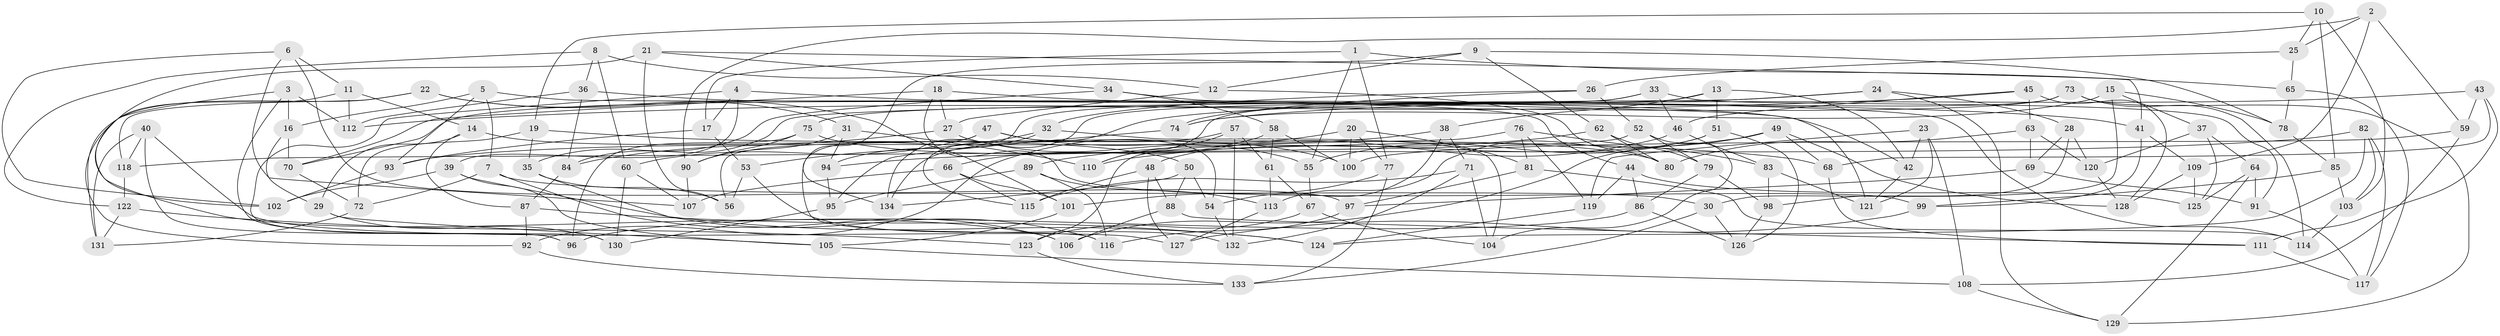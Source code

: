 // Generated by graph-tools (version 1.1) at 2025/37/03/09/25 02:37:57]
// undirected, 134 vertices, 268 edges
graph export_dot {
graph [start="1"]
  node [color=gray90,style=filled];
  1;
  2;
  3;
  4;
  5;
  6;
  7;
  8;
  9;
  10;
  11;
  12;
  13;
  14;
  15;
  16;
  17;
  18;
  19;
  20;
  21;
  22;
  23;
  24;
  25;
  26;
  27;
  28;
  29;
  30;
  31;
  32;
  33;
  34;
  35;
  36;
  37;
  38;
  39;
  40;
  41;
  42;
  43;
  44;
  45;
  46;
  47;
  48;
  49;
  50;
  51;
  52;
  53;
  54;
  55;
  56;
  57;
  58;
  59;
  60;
  61;
  62;
  63;
  64;
  65;
  66;
  67;
  68;
  69;
  70;
  71;
  72;
  73;
  74;
  75;
  76;
  77;
  78;
  79;
  80;
  81;
  82;
  83;
  84;
  85;
  86;
  87;
  88;
  89;
  90;
  91;
  92;
  93;
  94;
  95;
  96;
  97;
  98;
  99;
  100;
  101;
  102;
  103;
  104;
  105;
  106;
  107;
  108;
  109;
  110;
  111;
  112;
  113;
  114;
  115;
  116;
  117;
  118;
  119;
  120;
  121;
  122;
  123;
  124;
  125;
  126;
  127;
  128;
  129;
  130;
  131;
  132;
  133;
  134;
  1 -- 65;
  1 -- 55;
  1 -- 77;
  1 -- 17;
  2 -- 90;
  2 -- 59;
  2 -- 25;
  2 -- 109;
  3 -- 16;
  3 -- 106;
  3 -- 112;
  3 -- 96;
  4 -- 39;
  4 -- 130;
  4 -- 121;
  4 -- 17;
  5 -- 7;
  5 -- 114;
  5 -- 93;
  5 -- 16;
  6 -- 97;
  6 -- 11;
  6 -- 107;
  6 -- 102;
  7 -- 72;
  7 -- 30;
  7 -- 106;
  8 -- 60;
  8 -- 122;
  8 -- 12;
  8 -- 36;
  9 -- 62;
  9 -- 78;
  9 -- 134;
  9 -- 12;
  10 -- 25;
  10 -- 85;
  10 -- 103;
  10 -- 19;
  11 -- 92;
  11 -- 14;
  11 -- 112;
  12 -- 27;
  12 -- 80;
  13 -- 38;
  13 -- 134;
  13 -- 42;
  13 -- 51;
  14 -- 29;
  14 -- 50;
  14 -- 87;
  15 -- 30;
  15 -- 74;
  15 -- 78;
  15 -- 37;
  16 -- 29;
  16 -- 70;
  17 -- 53;
  17 -- 93;
  18 -- 41;
  18 -- 70;
  18 -- 27;
  18 -- 99;
  19 -- 35;
  19 -- 68;
  19 -- 72;
  20 -- 81;
  20 -- 100;
  20 -- 92;
  20 -- 77;
  21 -- 102;
  21 -- 34;
  21 -- 56;
  21 -- 41;
  22 -- 131;
  22 -- 118;
  22 -- 101;
  22 -- 31;
  23 -- 121;
  23 -- 42;
  23 -- 108;
  23 -- 119;
  24 -- 28;
  24 -- 84;
  24 -- 115;
  24 -- 129;
  25 -- 26;
  25 -- 65;
  26 -- 74;
  26 -- 52;
  26 -- 32;
  27 -- 84;
  27 -- 55;
  28 -- 98;
  28 -- 120;
  28 -- 69;
  29 -- 130;
  29 -- 105;
  30 -- 126;
  30 -- 133;
  31 -- 110;
  31 -- 90;
  31 -- 94;
  32 -- 53;
  32 -- 94;
  32 -- 104;
  33 -- 46;
  33 -- 70;
  33 -- 116;
  33 -- 91;
  34 -- 35;
  34 -- 44;
  34 -- 58;
  35 -- 56;
  35 -- 116;
  36 -- 42;
  36 -- 112;
  36 -- 84;
  37 -- 64;
  37 -- 120;
  37 -- 125;
  38 -- 93;
  38 -- 71;
  38 -- 54;
  39 -- 105;
  39 -- 102;
  39 -- 124;
  40 -- 131;
  40 -- 96;
  40 -- 127;
  40 -- 118;
  41 -- 109;
  41 -- 99;
  42 -- 121;
  43 -- 59;
  43 -- 68;
  43 -- 111;
  43 -- 74;
  44 -- 119;
  44 -- 125;
  44 -- 86;
  45 -- 63;
  45 -- 46;
  45 -- 112;
  45 -- 128;
  46 -- 83;
  46 -- 48;
  47 -- 60;
  47 -- 56;
  47 -- 100;
  47 -- 54;
  48 -- 88;
  48 -- 127;
  48 -- 115;
  49 -- 106;
  49 -- 110;
  49 -- 68;
  49 -- 128;
  50 -- 134;
  50 -- 88;
  50 -- 54;
  51 -- 55;
  51 -- 126;
  51 -- 113;
  52 -- 79;
  52 -- 118;
  52 -- 104;
  53 -- 132;
  53 -- 56;
  54 -- 132;
  55 -- 67;
  57 -- 110;
  57 -- 61;
  57 -- 132;
  57 -- 134;
  58 -- 61;
  58 -- 66;
  58 -- 100;
  59 -- 100;
  59 -- 108;
  60 -- 130;
  60 -- 107;
  61 -- 67;
  61 -- 113;
  62 -- 80;
  62 -- 89;
  62 -- 79;
  63 -- 69;
  63 -- 120;
  63 -- 80;
  64 -- 125;
  64 -- 129;
  64 -- 91;
  65 -- 78;
  65 -- 117;
  66 -- 101;
  66 -- 107;
  66 -- 115;
  67 -- 104;
  67 -- 123;
  68 -- 111;
  69 -- 97;
  69 -- 91;
  70 -- 72;
  71 -- 115;
  71 -- 132;
  71 -- 104;
  72 -- 131;
  73 -- 110;
  73 -- 75;
  73 -- 129;
  73 -- 114;
  74 -- 95;
  75 -- 96;
  75 -- 80;
  75 -- 90;
  76 -- 119;
  76 -- 81;
  76 -- 83;
  76 -- 123;
  77 -- 101;
  77 -- 133;
  78 -- 85;
  79 -- 98;
  79 -- 86;
  81 -- 114;
  81 -- 97;
  82 -- 103;
  82 -- 94;
  82 -- 117;
  82 -- 124;
  83 -- 98;
  83 -- 121;
  84 -- 87;
  85 -- 103;
  85 -- 99;
  86 -- 96;
  86 -- 126;
  87 -- 124;
  87 -- 92;
  88 -- 111;
  88 -- 106;
  89 -- 95;
  89 -- 113;
  89 -- 116;
  90 -- 107;
  91 -- 117;
  92 -- 133;
  93 -- 102;
  94 -- 95;
  95 -- 130;
  97 -- 116;
  98 -- 126;
  99 -- 127;
  101 -- 105;
  103 -- 114;
  105 -- 108;
  108 -- 129;
  109 -- 128;
  109 -- 125;
  111 -- 117;
  113 -- 127;
  118 -- 122;
  119 -- 124;
  120 -- 128;
  122 -- 131;
  122 -- 123;
  123 -- 133;
}
